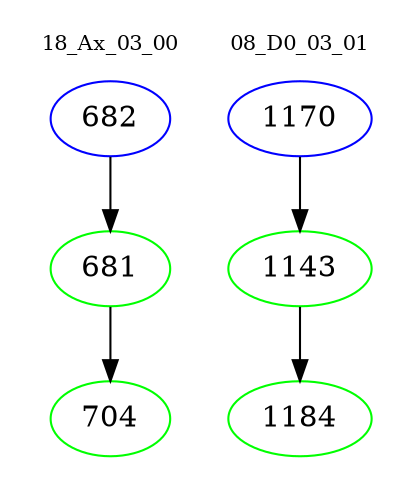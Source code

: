 digraph{
subgraph cluster_0 {
color = white
label = "18_Ax_03_00";
fontsize=10;
T0_682 [label="682", color="blue"]
T0_682 -> T0_681 [color="black"]
T0_681 [label="681", color="green"]
T0_681 -> T0_704 [color="black"]
T0_704 [label="704", color="green"]
}
subgraph cluster_1 {
color = white
label = "08_D0_03_01";
fontsize=10;
T1_1170 [label="1170", color="blue"]
T1_1170 -> T1_1143 [color="black"]
T1_1143 [label="1143", color="green"]
T1_1143 -> T1_1184 [color="black"]
T1_1184 [label="1184", color="green"]
}
}
